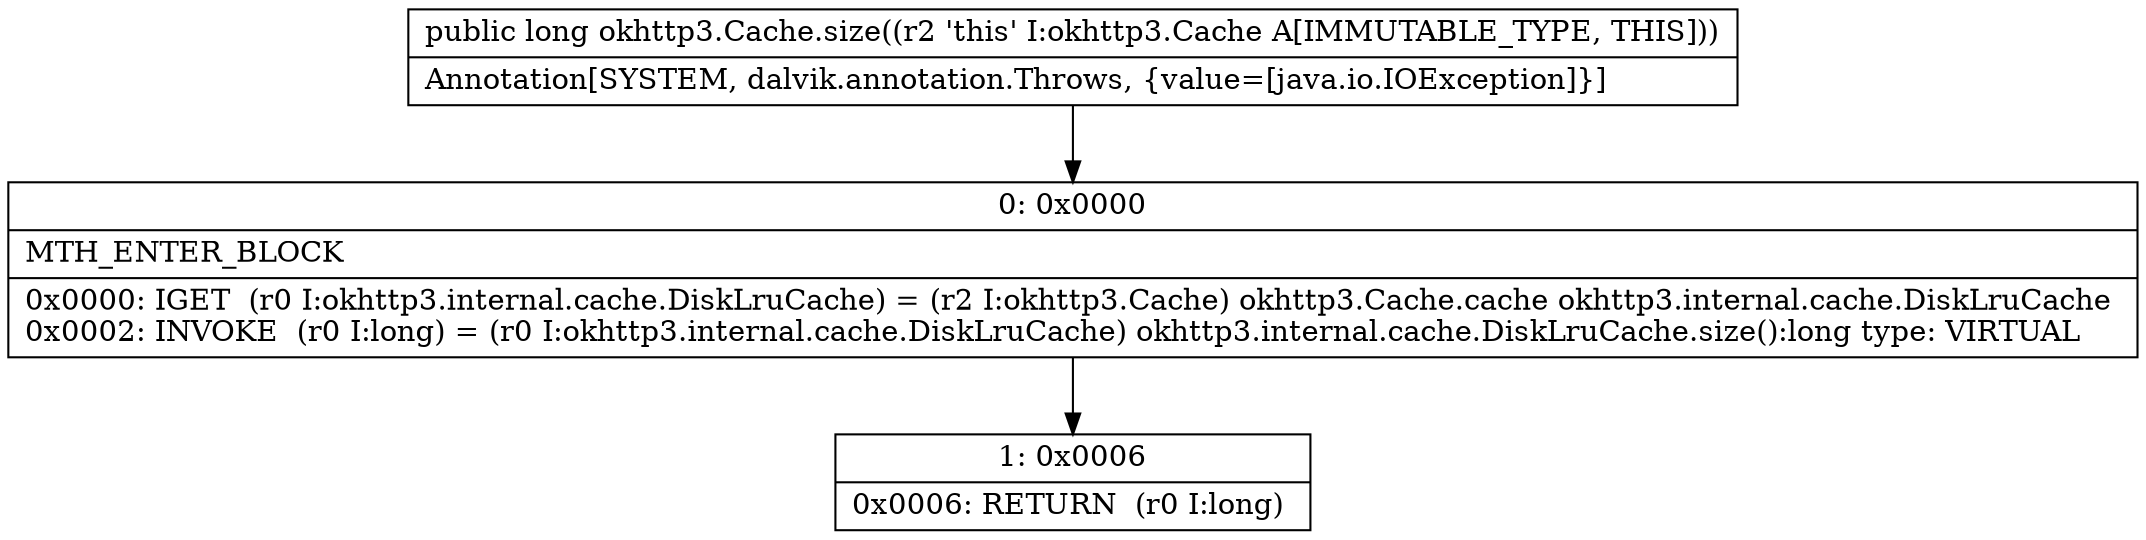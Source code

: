 digraph "CFG forokhttp3.Cache.size()J" {
Node_0 [shape=record,label="{0\:\ 0x0000|MTH_ENTER_BLOCK\l|0x0000: IGET  (r0 I:okhttp3.internal.cache.DiskLruCache) = (r2 I:okhttp3.Cache) okhttp3.Cache.cache okhttp3.internal.cache.DiskLruCache \l0x0002: INVOKE  (r0 I:long) = (r0 I:okhttp3.internal.cache.DiskLruCache) okhttp3.internal.cache.DiskLruCache.size():long type: VIRTUAL \l}"];
Node_1 [shape=record,label="{1\:\ 0x0006|0x0006: RETURN  (r0 I:long) \l}"];
MethodNode[shape=record,label="{public long okhttp3.Cache.size((r2 'this' I:okhttp3.Cache A[IMMUTABLE_TYPE, THIS]))  | Annotation[SYSTEM, dalvik.annotation.Throws, \{value=[java.io.IOException]\}]\l}"];
MethodNode -> Node_0;
Node_0 -> Node_1;
}

